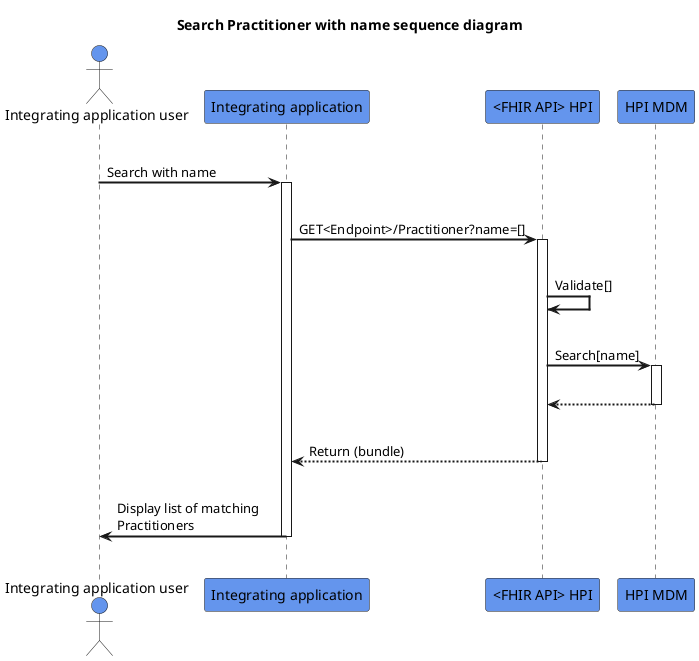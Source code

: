 @startuml
skinparam sequenceArrowThickness 2
skinparam roundcorner 5
skinparam maxmessagesize 180
skinparam sequenceParticipant bold
title Search Practitioner with name sequence diagram
actor "Integrating application user" as User #CornflowerBlue
participant "Integrating application" as A #CornflowerBlue
participant "<FHIR API> HPI" as B #CornflowerBlue
participant "HPI MDM" as C #CornflowerBlue
|||
User -> A: Search with name
activate A
|||
A -> B: GET<Endpoint>/Practitioner?name=[]
activate B
|||
B -> B: Validate[]
|||
B -> C: Search[name]
activate C
|||
C -[dashed]-> B:  
deactivate C
|||
B -[dashed]-> A:Return (bundle)
deactivate B
|||
A -> User: Display list of matching Practitioners
deactivate A
|||
@enduml
